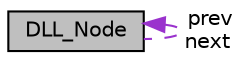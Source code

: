digraph "DLL_Node"
{
 // LATEX_PDF_SIZE
  edge [fontname="Helvetica",fontsize="10",labelfontname="Helvetica",labelfontsize="10"];
  node [fontname="Helvetica",fontsize="10",shape=record];
  Node1 [label="DLL_Node",height=0.2,width=0.4,color="black", fillcolor="grey75", style="filled", fontcolor="black",tooltip="Structure representing a node in the doubly linked list."];
  Node1 -> Node1 [dir="back",color="darkorchid3",fontsize="10",style="dashed",label=" prev\nnext" ];
}
